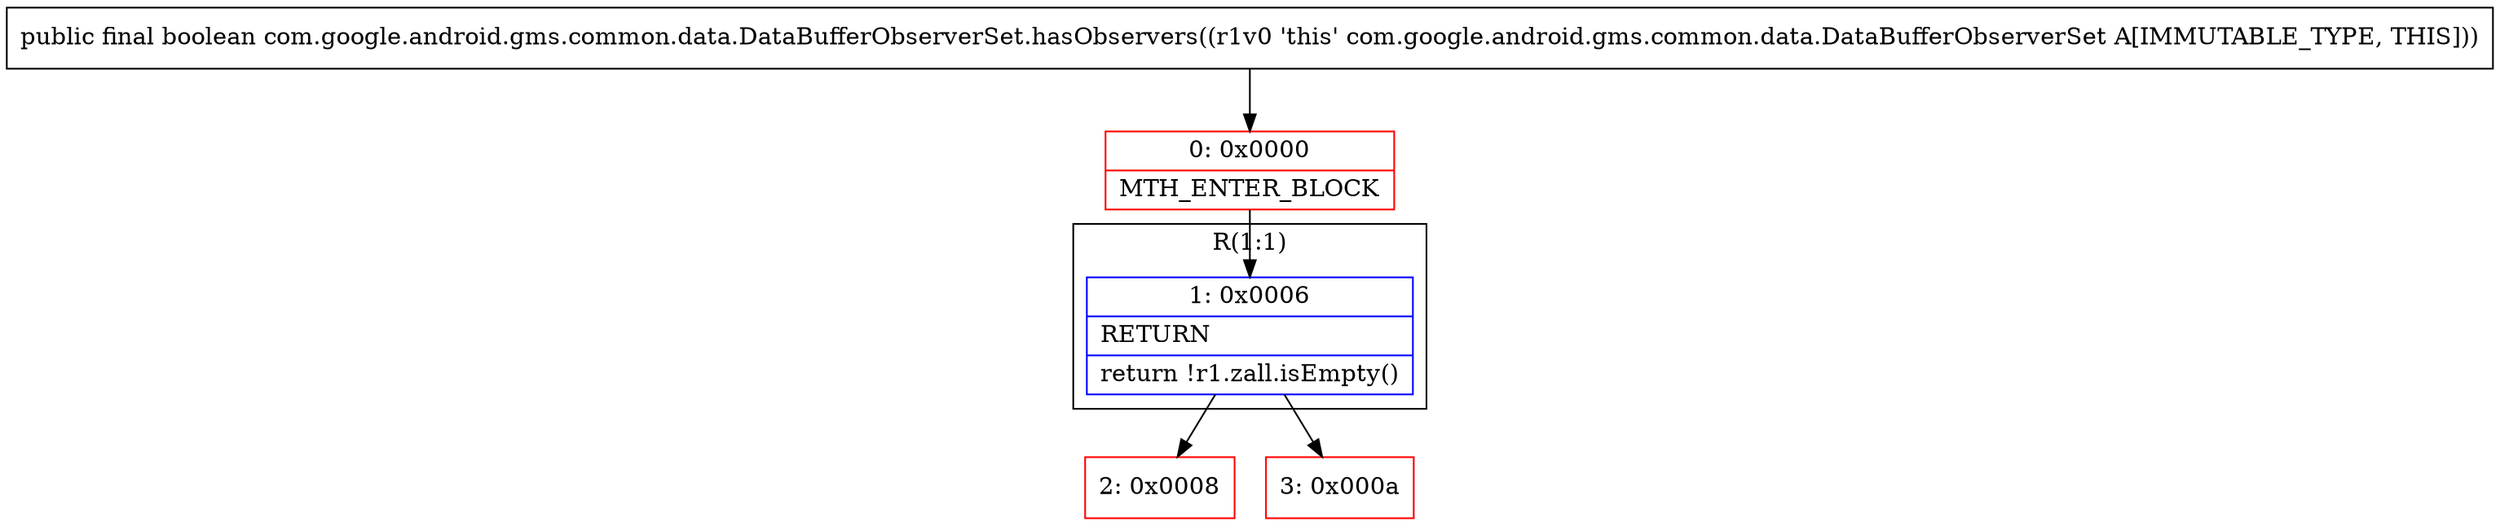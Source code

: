 digraph "CFG forcom.google.android.gms.common.data.DataBufferObserverSet.hasObservers()Z" {
subgraph cluster_Region_725799659 {
label = "R(1:1)";
node [shape=record,color=blue];
Node_1 [shape=record,label="{1\:\ 0x0006|RETURN\l|return !r1.zall.isEmpty()\l}"];
}
Node_0 [shape=record,color=red,label="{0\:\ 0x0000|MTH_ENTER_BLOCK\l}"];
Node_2 [shape=record,color=red,label="{2\:\ 0x0008}"];
Node_3 [shape=record,color=red,label="{3\:\ 0x000a}"];
MethodNode[shape=record,label="{public final boolean com.google.android.gms.common.data.DataBufferObserverSet.hasObservers((r1v0 'this' com.google.android.gms.common.data.DataBufferObserverSet A[IMMUTABLE_TYPE, THIS])) }"];
MethodNode -> Node_0;
Node_1 -> Node_2;
Node_1 -> Node_3;
Node_0 -> Node_1;
}

